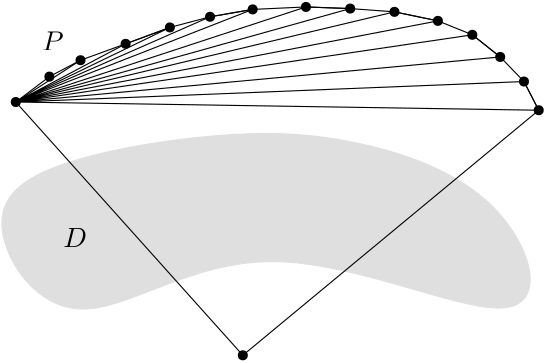 <?xml version="1.0"?>
<!DOCTYPE ipe SYSTEM "ipe.dtd">
<ipe version="70000" creator="ipe6upgrade">
<info created="D:20061201111702" modified="D:20061201112649"/>
<ipestyle name="ipe6">
<color name="red" value="1 0 0"/>
<color name="green" value="0 1 0"/>
<color name="blue" value="0 0 1"/>
<color name="yellow" value="1 1 0"/>
<color name="gray1" value="0.125"/>
<color name="gray2" value="0.25"/>
<color name="gray3" value="0.375"/>
<color name="gray4" value="0.5"/>
<color name="gray5" value="0.625"/>
<color name="gray6" value="0.75"/>
<color name="gray7" value="0.875"/>
<dashstyle name="dashed" value="[4] 0"/>
<dashstyle name="dotted" value="[1 3] 0"/>
<dashstyle name="dash dotted" value="[4 2 1 2] 0"/>
<dashstyle name="dash dot dotted" value="[4 2 1 2 1 2] 0"/>
<pen name="heavier" value="0.8"/>
<pen name="fat" value="1.2"/>
<pen name="ultrafat" value="2"/>
<textsize name="large" value="\large"/>
<textsize name="Large" value="\Large"/>
<textsize name="LARGE" value="\LARGE"/>
<textsize name="huge" value="\huge"/>
<textsize name="Huge" value="\Huge"/>
<textsize name="small" value="\small"/>
<textsize name="footnote" value="\footnotesize"/>
<textsize name="tiny" value="\tiny"/>
<symbolsize name="small" value="2"/>
<symbolsize name="tiny" value="1.1"/>
<symbolsize name="large" value="5"/>
<arrowsize name="small" value="5"/>
<arrowsize name="tiny" value="3"/>
<arrowsize name="large" value="10"/>
<symbol name="mark/circle(sx)" transformations="translations">
<path fill="sym-stroke">
0.6 0 0 0.6 0 0 e 0.4 0 0 0.4 0 0 e
</path></symbol>
<symbol name="mark/disk(sx)" transformations="translations">
<path fill="sym-stroke">
0.6 0 0 0.6 0 0 e
</path></symbol>
<symbol name="mark/fdisk(sfx)" transformations="translations">
<group><path fill="sym-stroke" fillrule="eofill">
0.6 0 0 0.6 0 0 e 0.4 0 0 0.4 0 0 e
</path><path fill="sym-fill">
0.4 0 0 0.4 0 0 e
</path></group></symbol>
<symbol name="mark/box(sx)" transformations="translations">
<path fill="sym-stroke" fillrule="eofill">
-0.6 -0.6 m 0.6 -0.6 l 0.6 0.6 l -0.6 0.6 l h -0.4 -0.4 m 0.4 -0.4 l 0.4 0.4 l -0.4 0.4 l h</path></symbol>
<symbol name="mark/square(sx)" transformations="translations">
<path fill="sym-stroke">
-0.6 -0.6 m 0.6 -0.6 l 0.6 0.6 l -0.6 0.6 l h</path></symbol>
<symbol name="mark/fsquare(sfx)" transformations="translations">
<group><path fill="sym-stroke" fillrule="eofill">
-0.6 -0.6 m 0.6 -0.6 l 0.6 0.6 l -0.6 0.6 l h-0.4 -0.4 m 0.4 -0.4 l 0.4 0.4 l -0.4 0.4 l h</path><path fill="sym-fill">
-0.4 -0.4 m 0.4 -0.4 l 0.4 0.4 l -0.4 0.4 l h</path></group></symbol>
<symbol name="mark/cross(sx)" transformations="translations">
<group><path fill="sym-stroke">
-0.43 -0.57 m 0.57 0.43 l 0.43 0.57 l -0.57 -0.43 l h</path><path fill="sym-stroke">
-0.43 0.57 m 0.57 -0.43 l 0.43 -0.57 l -0.57 0.43 l h</path>
</group></symbol>
<textstyle name="center" begin="\begin{center}"
end="\end{center}"/>
<textstyle name="itemize" begin="\begin{itemize}"
end="\end{itemize}"/>
<textstyle name="item" begin="\begin{itemize}\item{}"
end="\end{itemize}"/>
</ipestyle>
<page>
<layer name="alpha"/>
<view layers="alpha" active="alpha"/>
<path layer="alpha" stroke="gray7" pen="normal" fill="gray7">
357.515 178.748
296.516 199.503
251.463 200.262
193.247 190.897
161.356 172.167
196.032 118.508
262.599 170.902
374.474 117.495 u
</path>
<path stroke="black" pen="normal" matrix="0.5 0 0 0.5 136.897 89.9427">
81.0656 241.541 m
244.541 59.1803 l
457.59 235.639 l
446.967 256.295 l
429.852 274 l
409.787 289.934 l
385 299.967 l
353.721 306.459 l
321.852 308.82 l
289.984 310 l
251.623 308.23 l
220.934 302.918 l
192.016 295.246 l
160.148 283.443 l
127.689 271.639 l
105.262 259.836 l
h
</path>
<text stroke="black" matrix="0.5 0 0 0.5 136.897 89.9427" pos="99.9508 278.721" type="label" transformations="translations" valign="bottom" size="normal">$P$</text>
<use name="mark/disk(sx)" pos="81.0656 241.541" matrix="0.5 0 0 0.5 136.897 89.9427" size="normal" stroke="black"/>
<use name="mark/disk(sx)" pos="105.262 259.836" matrix="0.5 0 0 0.5 136.897 89.9427" size="normal" stroke="black"/>
<use name="mark/disk(sx)" pos="127.689 271.639" matrix="0.5 0 0 0.5 136.897 89.9427" size="normal" stroke="black"/>
<use name="mark/disk(sx)" pos="160.148 283.443" matrix="0.5 0 0 0.5 136.897 89.9427" size="normal" stroke="black"/>
<use name="mark/disk(sx)" pos="192.016 295.246" matrix="0.5 0 0 0.5 136.897 89.9427" size="normal" stroke="black"/>
<use name="mark/disk(sx)" pos="220.934 302.918" matrix="0.5 0 0 0.5 136.897 89.9427" size="normal" stroke="black"/>
<use name="mark/disk(sx)" pos="251.623 308.23" matrix="0.5 0 0 0.5 136.897 89.9427" size="normal" stroke="black"/>
<use name="mark/disk(sx)" pos="289.984 310" matrix="0.5 0 0 0.5 136.897 89.9427" size="normal" stroke="black"/>
<use name="mark/disk(sx)" pos="321.852 308.82" matrix="0.5 0 0 0.5 136.897 89.9427" size="normal" stroke="black"/>
<use name="mark/disk(sx)" pos="353.721 306.459" matrix="0.5 0 0 0.5 136.897 89.9427" size="normal" stroke="black"/>
<use name="mark/disk(sx)" pos="385 299.967" matrix="0.5 0 0 0.5 136.897 89.9427" size="normal" stroke="black"/>
<use name="mark/disk(sx)" pos="409.787 289.934" matrix="0.5 0 0 0.5 136.897 89.9427" size="normal" stroke="black"/>
<use name="mark/disk(sx)" pos="429.852 274" matrix="0.5 0 0 0.5 136.897 89.9427" size="normal" stroke="black"/>
<use name="mark/disk(sx)" pos="446.967 256.295" matrix="0.5 0 0 0.5 136.897 89.9427" size="normal" stroke="black"/>
<use name="mark/disk(sx)" pos="457.59 235.639" matrix="0.5 0 0 0.5 136.897 89.9427" size="normal" stroke="black"/>
<use name="mark/disk(sx)" pos="244.541 59.1803" matrix="0.5 0 0 0.5 136.897 89.9427" size="normal" stroke="black"/>
<text stroke="black" pos="194.513 158.499" type="label" transformations="translations" valign="bottom" size="normal">$D$</text>
<path stroke="black" pen="normal">
177.43 210.713 m
365.692 207.762 l
360.38 218.09 l
177.43 210.713 l
351.823 226.943 l
341.79 234.91 l
177.43 210.713 l
329.397 239.926 l
313.757 243.172 l
177.43 210.713 l
297.823 244.353 l
281.889 244.943 l
177.43 210.713 l
262.708 244.058 l
247.364 241.402 l
177.43 210.713 l
232.905 237.566 l
216.971 231.664 l
177.43 210.713 l
200.741 225.762 l
</path>
</page>
</ipe>
